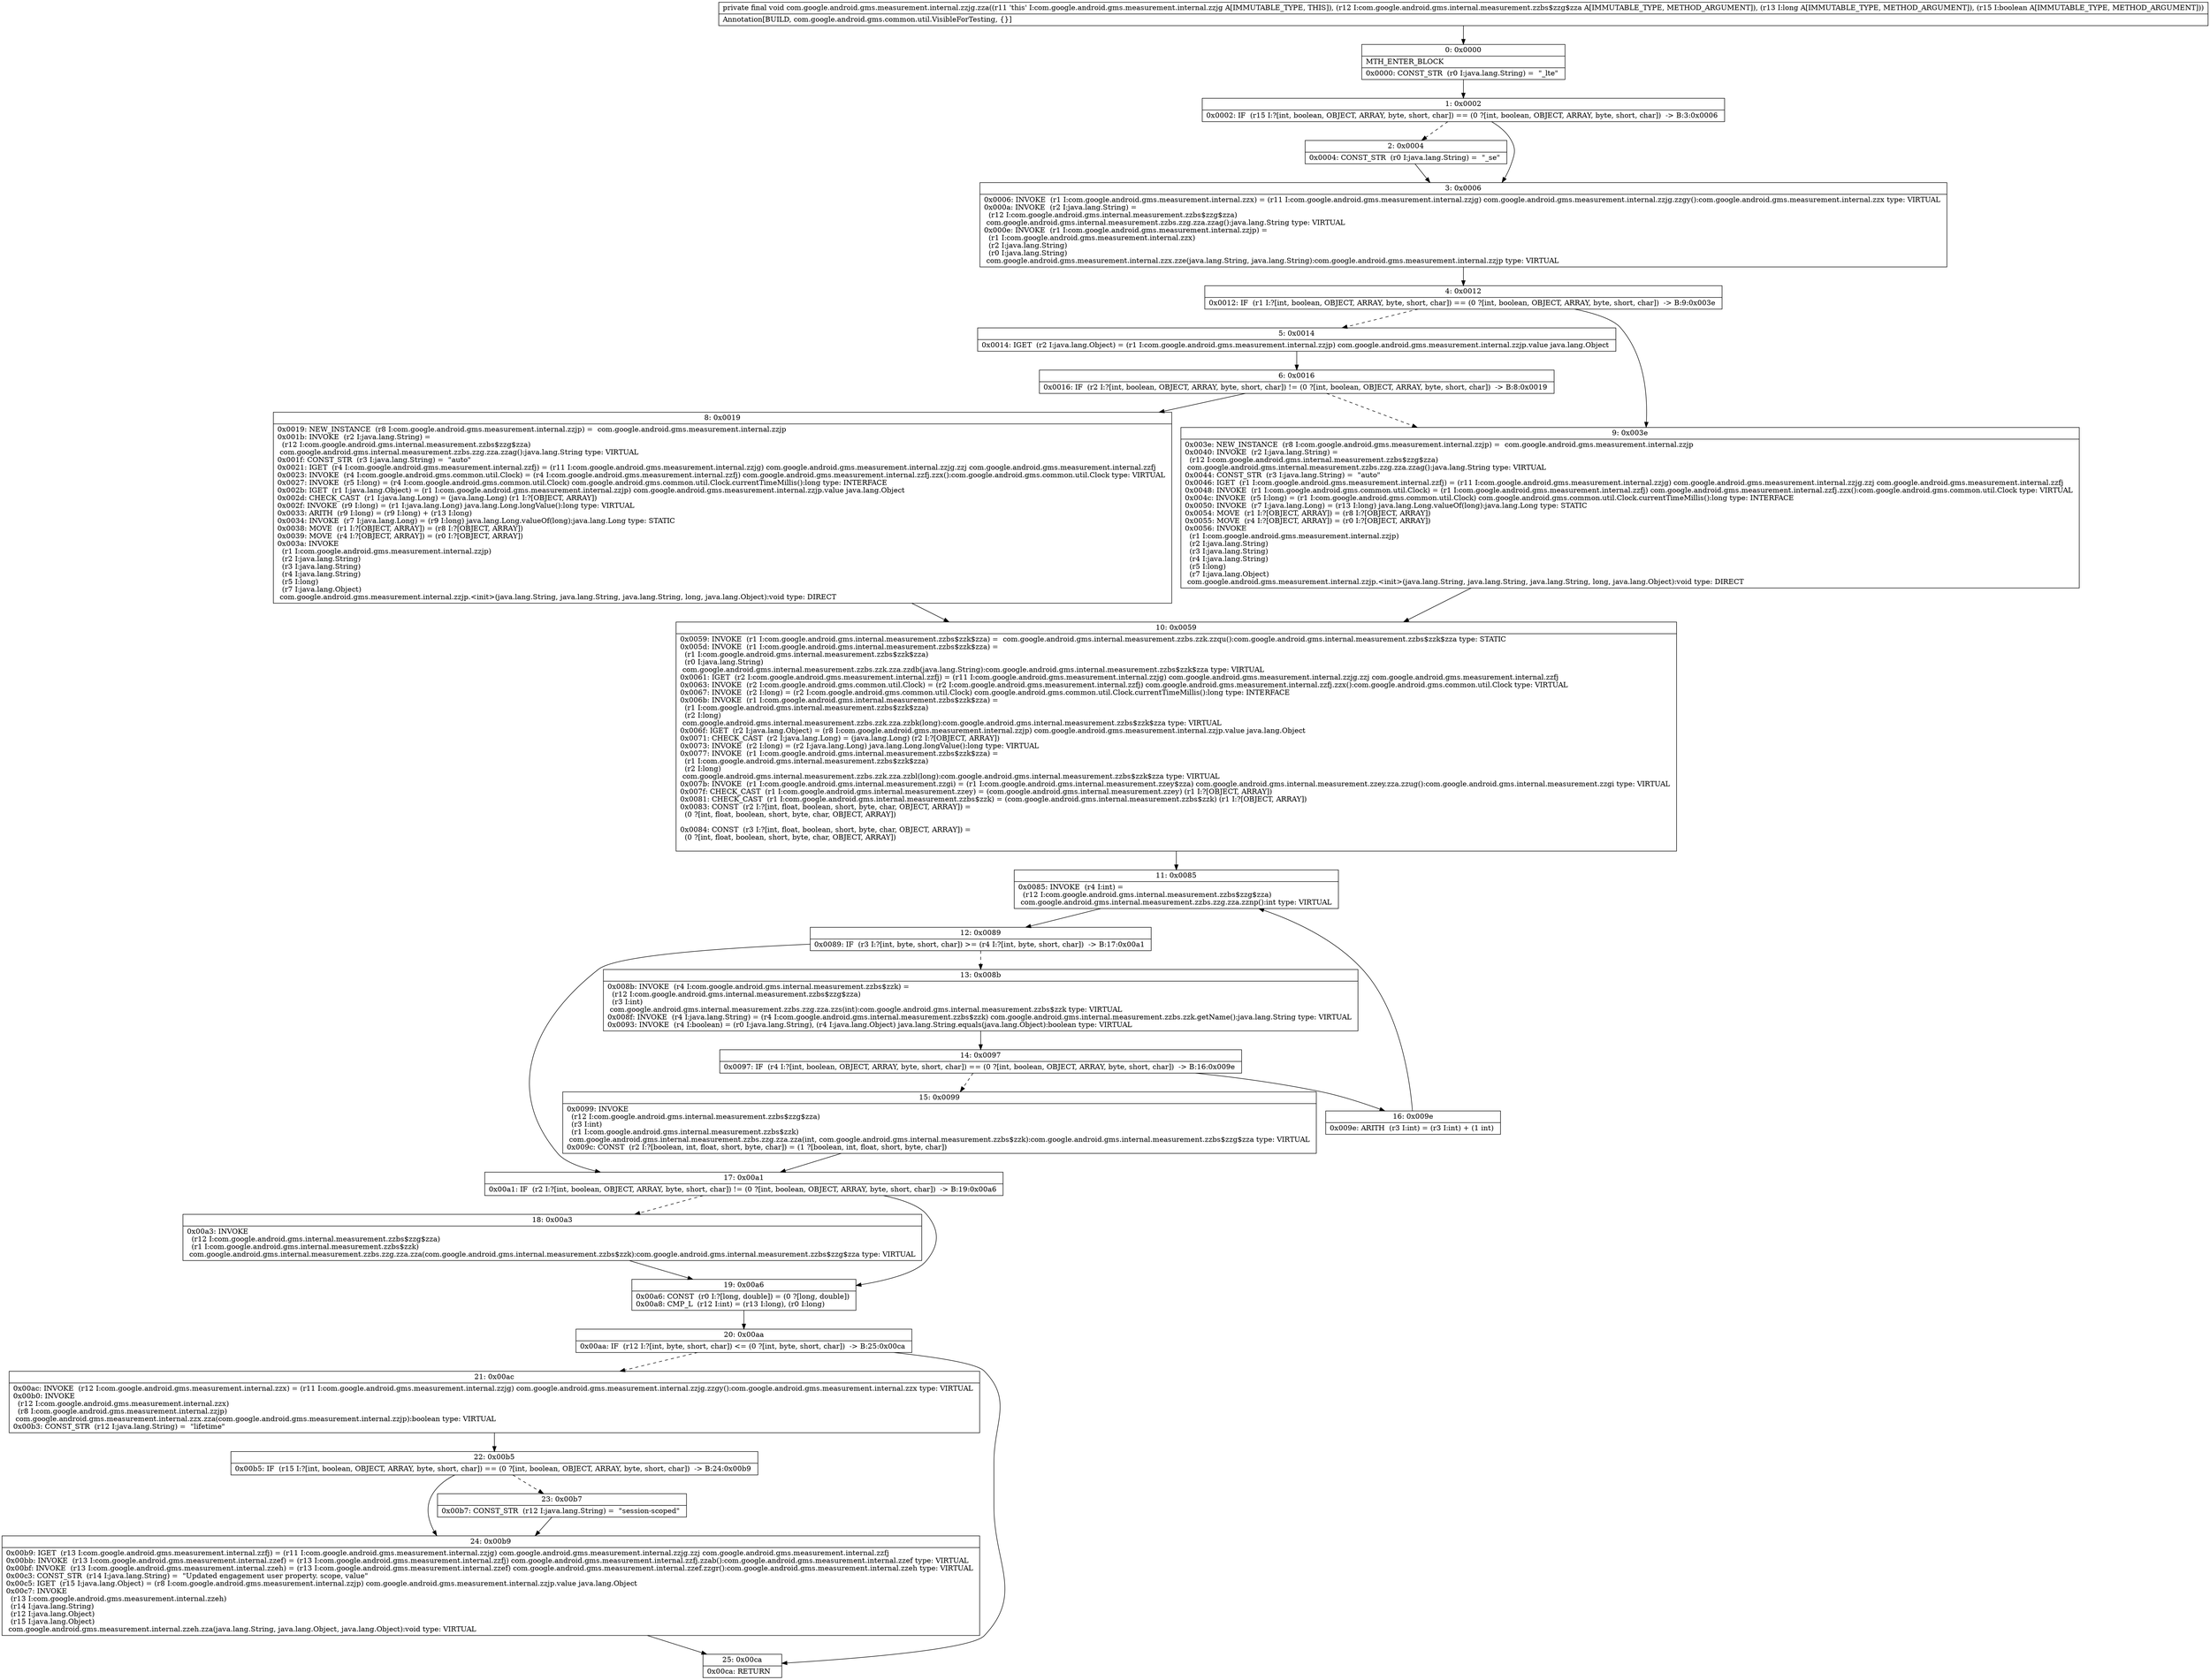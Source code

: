 digraph "CFG forcom.google.android.gms.measurement.internal.zzjg.zza(Lcom\/google\/android\/gms\/internal\/measurement\/zzbs$zzg$zza;JZ)V" {
Node_0 [shape=record,label="{0\:\ 0x0000|MTH_ENTER_BLOCK\l|0x0000: CONST_STR  (r0 I:java.lang.String) =  \"_lte\" \l}"];
Node_1 [shape=record,label="{1\:\ 0x0002|0x0002: IF  (r15 I:?[int, boolean, OBJECT, ARRAY, byte, short, char]) == (0 ?[int, boolean, OBJECT, ARRAY, byte, short, char])  \-\> B:3:0x0006 \l}"];
Node_2 [shape=record,label="{2\:\ 0x0004|0x0004: CONST_STR  (r0 I:java.lang.String) =  \"_se\" \l}"];
Node_3 [shape=record,label="{3\:\ 0x0006|0x0006: INVOKE  (r1 I:com.google.android.gms.measurement.internal.zzx) = (r11 I:com.google.android.gms.measurement.internal.zzjg) com.google.android.gms.measurement.internal.zzjg.zzgy():com.google.android.gms.measurement.internal.zzx type: VIRTUAL \l0x000a: INVOKE  (r2 I:java.lang.String) = \l  (r12 I:com.google.android.gms.internal.measurement.zzbs$zzg$zza)\l com.google.android.gms.internal.measurement.zzbs.zzg.zza.zzag():java.lang.String type: VIRTUAL \l0x000e: INVOKE  (r1 I:com.google.android.gms.measurement.internal.zzjp) = \l  (r1 I:com.google.android.gms.measurement.internal.zzx)\l  (r2 I:java.lang.String)\l  (r0 I:java.lang.String)\l com.google.android.gms.measurement.internal.zzx.zze(java.lang.String, java.lang.String):com.google.android.gms.measurement.internal.zzjp type: VIRTUAL \l}"];
Node_4 [shape=record,label="{4\:\ 0x0012|0x0012: IF  (r1 I:?[int, boolean, OBJECT, ARRAY, byte, short, char]) == (0 ?[int, boolean, OBJECT, ARRAY, byte, short, char])  \-\> B:9:0x003e \l}"];
Node_5 [shape=record,label="{5\:\ 0x0014|0x0014: IGET  (r2 I:java.lang.Object) = (r1 I:com.google.android.gms.measurement.internal.zzjp) com.google.android.gms.measurement.internal.zzjp.value java.lang.Object \l}"];
Node_6 [shape=record,label="{6\:\ 0x0016|0x0016: IF  (r2 I:?[int, boolean, OBJECT, ARRAY, byte, short, char]) != (0 ?[int, boolean, OBJECT, ARRAY, byte, short, char])  \-\> B:8:0x0019 \l}"];
Node_8 [shape=record,label="{8\:\ 0x0019|0x0019: NEW_INSTANCE  (r8 I:com.google.android.gms.measurement.internal.zzjp) =  com.google.android.gms.measurement.internal.zzjp \l0x001b: INVOKE  (r2 I:java.lang.String) = \l  (r12 I:com.google.android.gms.internal.measurement.zzbs$zzg$zza)\l com.google.android.gms.internal.measurement.zzbs.zzg.zza.zzag():java.lang.String type: VIRTUAL \l0x001f: CONST_STR  (r3 I:java.lang.String) =  \"auto\" \l0x0021: IGET  (r4 I:com.google.android.gms.measurement.internal.zzfj) = (r11 I:com.google.android.gms.measurement.internal.zzjg) com.google.android.gms.measurement.internal.zzjg.zzj com.google.android.gms.measurement.internal.zzfj \l0x0023: INVOKE  (r4 I:com.google.android.gms.common.util.Clock) = (r4 I:com.google.android.gms.measurement.internal.zzfj) com.google.android.gms.measurement.internal.zzfj.zzx():com.google.android.gms.common.util.Clock type: VIRTUAL \l0x0027: INVOKE  (r5 I:long) = (r4 I:com.google.android.gms.common.util.Clock) com.google.android.gms.common.util.Clock.currentTimeMillis():long type: INTERFACE \l0x002b: IGET  (r1 I:java.lang.Object) = (r1 I:com.google.android.gms.measurement.internal.zzjp) com.google.android.gms.measurement.internal.zzjp.value java.lang.Object \l0x002d: CHECK_CAST  (r1 I:java.lang.Long) = (java.lang.Long) (r1 I:?[OBJECT, ARRAY]) \l0x002f: INVOKE  (r9 I:long) = (r1 I:java.lang.Long) java.lang.Long.longValue():long type: VIRTUAL \l0x0033: ARITH  (r9 I:long) = (r9 I:long) + (r13 I:long) \l0x0034: INVOKE  (r7 I:java.lang.Long) = (r9 I:long) java.lang.Long.valueOf(long):java.lang.Long type: STATIC \l0x0038: MOVE  (r1 I:?[OBJECT, ARRAY]) = (r8 I:?[OBJECT, ARRAY]) \l0x0039: MOVE  (r4 I:?[OBJECT, ARRAY]) = (r0 I:?[OBJECT, ARRAY]) \l0x003a: INVOKE  \l  (r1 I:com.google.android.gms.measurement.internal.zzjp)\l  (r2 I:java.lang.String)\l  (r3 I:java.lang.String)\l  (r4 I:java.lang.String)\l  (r5 I:long)\l  (r7 I:java.lang.Object)\l com.google.android.gms.measurement.internal.zzjp.\<init\>(java.lang.String, java.lang.String, java.lang.String, long, java.lang.Object):void type: DIRECT \l}"];
Node_9 [shape=record,label="{9\:\ 0x003e|0x003e: NEW_INSTANCE  (r8 I:com.google.android.gms.measurement.internal.zzjp) =  com.google.android.gms.measurement.internal.zzjp \l0x0040: INVOKE  (r2 I:java.lang.String) = \l  (r12 I:com.google.android.gms.internal.measurement.zzbs$zzg$zza)\l com.google.android.gms.internal.measurement.zzbs.zzg.zza.zzag():java.lang.String type: VIRTUAL \l0x0044: CONST_STR  (r3 I:java.lang.String) =  \"auto\" \l0x0046: IGET  (r1 I:com.google.android.gms.measurement.internal.zzfj) = (r11 I:com.google.android.gms.measurement.internal.zzjg) com.google.android.gms.measurement.internal.zzjg.zzj com.google.android.gms.measurement.internal.zzfj \l0x0048: INVOKE  (r1 I:com.google.android.gms.common.util.Clock) = (r1 I:com.google.android.gms.measurement.internal.zzfj) com.google.android.gms.measurement.internal.zzfj.zzx():com.google.android.gms.common.util.Clock type: VIRTUAL \l0x004c: INVOKE  (r5 I:long) = (r1 I:com.google.android.gms.common.util.Clock) com.google.android.gms.common.util.Clock.currentTimeMillis():long type: INTERFACE \l0x0050: INVOKE  (r7 I:java.lang.Long) = (r13 I:long) java.lang.Long.valueOf(long):java.lang.Long type: STATIC \l0x0054: MOVE  (r1 I:?[OBJECT, ARRAY]) = (r8 I:?[OBJECT, ARRAY]) \l0x0055: MOVE  (r4 I:?[OBJECT, ARRAY]) = (r0 I:?[OBJECT, ARRAY]) \l0x0056: INVOKE  \l  (r1 I:com.google.android.gms.measurement.internal.zzjp)\l  (r2 I:java.lang.String)\l  (r3 I:java.lang.String)\l  (r4 I:java.lang.String)\l  (r5 I:long)\l  (r7 I:java.lang.Object)\l com.google.android.gms.measurement.internal.zzjp.\<init\>(java.lang.String, java.lang.String, java.lang.String, long, java.lang.Object):void type: DIRECT \l}"];
Node_10 [shape=record,label="{10\:\ 0x0059|0x0059: INVOKE  (r1 I:com.google.android.gms.internal.measurement.zzbs$zzk$zza) =  com.google.android.gms.internal.measurement.zzbs.zzk.zzqu():com.google.android.gms.internal.measurement.zzbs$zzk$zza type: STATIC \l0x005d: INVOKE  (r1 I:com.google.android.gms.internal.measurement.zzbs$zzk$zza) = \l  (r1 I:com.google.android.gms.internal.measurement.zzbs$zzk$zza)\l  (r0 I:java.lang.String)\l com.google.android.gms.internal.measurement.zzbs.zzk.zza.zzdb(java.lang.String):com.google.android.gms.internal.measurement.zzbs$zzk$zza type: VIRTUAL \l0x0061: IGET  (r2 I:com.google.android.gms.measurement.internal.zzfj) = (r11 I:com.google.android.gms.measurement.internal.zzjg) com.google.android.gms.measurement.internal.zzjg.zzj com.google.android.gms.measurement.internal.zzfj \l0x0063: INVOKE  (r2 I:com.google.android.gms.common.util.Clock) = (r2 I:com.google.android.gms.measurement.internal.zzfj) com.google.android.gms.measurement.internal.zzfj.zzx():com.google.android.gms.common.util.Clock type: VIRTUAL \l0x0067: INVOKE  (r2 I:long) = (r2 I:com.google.android.gms.common.util.Clock) com.google.android.gms.common.util.Clock.currentTimeMillis():long type: INTERFACE \l0x006b: INVOKE  (r1 I:com.google.android.gms.internal.measurement.zzbs$zzk$zza) = \l  (r1 I:com.google.android.gms.internal.measurement.zzbs$zzk$zza)\l  (r2 I:long)\l com.google.android.gms.internal.measurement.zzbs.zzk.zza.zzbk(long):com.google.android.gms.internal.measurement.zzbs$zzk$zza type: VIRTUAL \l0x006f: IGET  (r2 I:java.lang.Object) = (r8 I:com.google.android.gms.measurement.internal.zzjp) com.google.android.gms.measurement.internal.zzjp.value java.lang.Object \l0x0071: CHECK_CAST  (r2 I:java.lang.Long) = (java.lang.Long) (r2 I:?[OBJECT, ARRAY]) \l0x0073: INVOKE  (r2 I:long) = (r2 I:java.lang.Long) java.lang.Long.longValue():long type: VIRTUAL \l0x0077: INVOKE  (r1 I:com.google.android.gms.internal.measurement.zzbs$zzk$zza) = \l  (r1 I:com.google.android.gms.internal.measurement.zzbs$zzk$zza)\l  (r2 I:long)\l com.google.android.gms.internal.measurement.zzbs.zzk.zza.zzbl(long):com.google.android.gms.internal.measurement.zzbs$zzk$zza type: VIRTUAL \l0x007b: INVOKE  (r1 I:com.google.android.gms.internal.measurement.zzgi) = (r1 I:com.google.android.gms.internal.measurement.zzey$zza) com.google.android.gms.internal.measurement.zzey.zza.zzug():com.google.android.gms.internal.measurement.zzgi type: VIRTUAL \l0x007f: CHECK_CAST  (r1 I:com.google.android.gms.internal.measurement.zzey) = (com.google.android.gms.internal.measurement.zzey) (r1 I:?[OBJECT, ARRAY]) \l0x0081: CHECK_CAST  (r1 I:com.google.android.gms.internal.measurement.zzbs$zzk) = (com.google.android.gms.internal.measurement.zzbs$zzk) (r1 I:?[OBJECT, ARRAY]) \l0x0083: CONST  (r2 I:?[int, float, boolean, short, byte, char, OBJECT, ARRAY]) = \l  (0 ?[int, float, boolean, short, byte, char, OBJECT, ARRAY])\l \l0x0084: CONST  (r3 I:?[int, float, boolean, short, byte, char, OBJECT, ARRAY]) = \l  (0 ?[int, float, boolean, short, byte, char, OBJECT, ARRAY])\l \l}"];
Node_11 [shape=record,label="{11\:\ 0x0085|0x0085: INVOKE  (r4 I:int) = \l  (r12 I:com.google.android.gms.internal.measurement.zzbs$zzg$zza)\l com.google.android.gms.internal.measurement.zzbs.zzg.zza.zznp():int type: VIRTUAL \l}"];
Node_12 [shape=record,label="{12\:\ 0x0089|0x0089: IF  (r3 I:?[int, byte, short, char]) \>= (r4 I:?[int, byte, short, char])  \-\> B:17:0x00a1 \l}"];
Node_13 [shape=record,label="{13\:\ 0x008b|0x008b: INVOKE  (r4 I:com.google.android.gms.internal.measurement.zzbs$zzk) = \l  (r12 I:com.google.android.gms.internal.measurement.zzbs$zzg$zza)\l  (r3 I:int)\l com.google.android.gms.internal.measurement.zzbs.zzg.zza.zzs(int):com.google.android.gms.internal.measurement.zzbs$zzk type: VIRTUAL \l0x008f: INVOKE  (r4 I:java.lang.String) = (r4 I:com.google.android.gms.internal.measurement.zzbs$zzk) com.google.android.gms.internal.measurement.zzbs.zzk.getName():java.lang.String type: VIRTUAL \l0x0093: INVOKE  (r4 I:boolean) = (r0 I:java.lang.String), (r4 I:java.lang.Object) java.lang.String.equals(java.lang.Object):boolean type: VIRTUAL \l}"];
Node_14 [shape=record,label="{14\:\ 0x0097|0x0097: IF  (r4 I:?[int, boolean, OBJECT, ARRAY, byte, short, char]) == (0 ?[int, boolean, OBJECT, ARRAY, byte, short, char])  \-\> B:16:0x009e \l}"];
Node_15 [shape=record,label="{15\:\ 0x0099|0x0099: INVOKE  \l  (r12 I:com.google.android.gms.internal.measurement.zzbs$zzg$zza)\l  (r3 I:int)\l  (r1 I:com.google.android.gms.internal.measurement.zzbs$zzk)\l com.google.android.gms.internal.measurement.zzbs.zzg.zza.zza(int, com.google.android.gms.internal.measurement.zzbs$zzk):com.google.android.gms.internal.measurement.zzbs$zzg$zza type: VIRTUAL \l0x009c: CONST  (r2 I:?[boolean, int, float, short, byte, char]) = (1 ?[boolean, int, float, short, byte, char]) \l}"];
Node_16 [shape=record,label="{16\:\ 0x009e|0x009e: ARITH  (r3 I:int) = (r3 I:int) + (1 int) \l}"];
Node_17 [shape=record,label="{17\:\ 0x00a1|0x00a1: IF  (r2 I:?[int, boolean, OBJECT, ARRAY, byte, short, char]) != (0 ?[int, boolean, OBJECT, ARRAY, byte, short, char])  \-\> B:19:0x00a6 \l}"];
Node_18 [shape=record,label="{18\:\ 0x00a3|0x00a3: INVOKE  \l  (r12 I:com.google.android.gms.internal.measurement.zzbs$zzg$zza)\l  (r1 I:com.google.android.gms.internal.measurement.zzbs$zzk)\l com.google.android.gms.internal.measurement.zzbs.zzg.zza.zza(com.google.android.gms.internal.measurement.zzbs$zzk):com.google.android.gms.internal.measurement.zzbs$zzg$zza type: VIRTUAL \l}"];
Node_19 [shape=record,label="{19\:\ 0x00a6|0x00a6: CONST  (r0 I:?[long, double]) = (0 ?[long, double]) \l0x00a8: CMP_L  (r12 I:int) = (r13 I:long), (r0 I:long) \l}"];
Node_20 [shape=record,label="{20\:\ 0x00aa|0x00aa: IF  (r12 I:?[int, byte, short, char]) \<= (0 ?[int, byte, short, char])  \-\> B:25:0x00ca \l}"];
Node_21 [shape=record,label="{21\:\ 0x00ac|0x00ac: INVOKE  (r12 I:com.google.android.gms.measurement.internal.zzx) = (r11 I:com.google.android.gms.measurement.internal.zzjg) com.google.android.gms.measurement.internal.zzjg.zzgy():com.google.android.gms.measurement.internal.zzx type: VIRTUAL \l0x00b0: INVOKE  \l  (r12 I:com.google.android.gms.measurement.internal.zzx)\l  (r8 I:com.google.android.gms.measurement.internal.zzjp)\l com.google.android.gms.measurement.internal.zzx.zza(com.google.android.gms.measurement.internal.zzjp):boolean type: VIRTUAL \l0x00b3: CONST_STR  (r12 I:java.lang.String) =  \"lifetime\" \l}"];
Node_22 [shape=record,label="{22\:\ 0x00b5|0x00b5: IF  (r15 I:?[int, boolean, OBJECT, ARRAY, byte, short, char]) == (0 ?[int, boolean, OBJECT, ARRAY, byte, short, char])  \-\> B:24:0x00b9 \l}"];
Node_23 [shape=record,label="{23\:\ 0x00b7|0x00b7: CONST_STR  (r12 I:java.lang.String) =  \"session\-scoped\" \l}"];
Node_24 [shape=record,label="{24\:\ 0x00b9|0x00b9: IGET  (r13 I:com.google.android.gms.measurement.internal.zzfj) = (r11 I:com.google.android.gms.measurement.internal.zzjg) com.google.android.gms.measurement.internal.zzjg.zzj com.google.android.gms.measurement.internal.zzfj \l0x00bb: INVOKE  (r13 I:com.google.android.gms.measurement.internal.zzef) = (r13 I:com.google.android.gms.measurement.internal.zzfj) com.google.android.gms.measurement.internal.zzfj.zzab():com.google.android.gms.measurement.internal.zzef type: VIRTUAL \l0x00bf: INVOKE  (r13 I:com.google.android.gms.measurement.internal.zzeh) = (r13 I:com.google.android.gms.measurement.internal.zzef) com.google.android.gms.measurement.internal.zzef.zzgr():com.google.android.gms.measurement.internal.zzeh type: VIRTUAL \l0x00c3: CONST_STR  (r14 I:java.lang.String) =  \"Updated engagement user property. scope, value\" \l0x00c5: IGET  (r15 I:java.lang.Object) = (r8 I:com.google.android.gms.measurement.internal.zzjp) com.google.android.gms.measurement.internal.zzjp.value java.lang.Object \l0x00c7: INVOKE  \l  (r13 I:com.google.android.gms.measurement.internal.zzeh)\l  (r14 I:java.lang.String)\l  (r12 I:java.lang.Object)\l  (r15 I:java.lang.Object)\l com.google.android.gms.measurement.internal.zzeh.zza(java.lang.String, java.lang.Object, java.lang.Object):void type: VIRTUAL \l}"];
Node_25 [shape=record,label="{25\:\ 0x00ca|0x00ca: RETURN   \l}"];
MethodNode[shape=record,label="{private final void com.google.android.gms.measurement.internal.zzjg.zza((r11 'this' I:com.google.android.gms.measurement.internal.zzjg A[IMMUTABLE_TYPE, THIS]), (r12 I:com.google.android.gms.internal.measurement.zzbs$zzg$zza A[IMMUTABLE_TYPE, METHOD_ARGUMENT]), (r13 I:long A[IMMUTABLE_TYPE, METHOD_ARGUMENT]), (r15 I:boolean A[IMMUTABLE_TYPE, METHOD_ARGUMENT]))  | Annotation[BUILD, com.google.android.gms.common.util.VisibleForTesting, \{\}]\l}"];
MethodNode -> Node_0;
Node_0 -> Node_1;
Node_1 -> Node_2[style=dashed];
Node_1 -> Node_3;
Node_2 -> Node_3;
Node_3 -> Node_4;
Node_4 -> Node_5[style=dashed];
Node_4 -> Node_9;
Node_5 -> Node_6;
Node_6 -> Node_8;
Node_6 -> Node_9[style=dashed];
Node_8 -> Node_10;
Node_9 -> Node_10;
Node_10 -> Node_11;
Node_11 -> Node_12;
Node_12 -> Node_13[style=dashed];
Node_12 -> Node_17;
Node_13 -> Node_14;
Node_14 -> Node_15[style=dashed];
Node_14 -> Node_16;
Node_15 -> Node_17;
Node_16 -> Node_11;
Node_17 -> Node_18[style=dashed];
Node_17 -> Node_19;
Node_18 -> Node_19;
Node_19 -> Node_20;
Node_20 -> Node_21[style=dashed];
Node_20 -> Node_25;
Node_21 -> Node_22;
Node_22 -> Node_23[style=dashed];
Node_22 -> Node_24;
Node_23 -> Node_24;
Node_24 -> Node_25;
}

